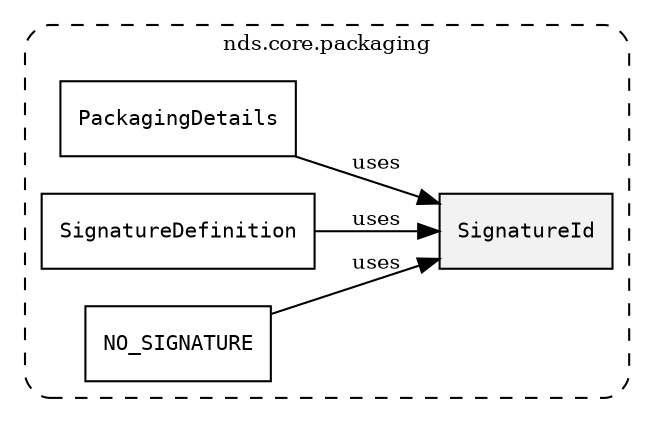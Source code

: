 /**
 * This dot file creates symbol collaboration diagram for SignatureId.
 */
digraph ZSERIO
{
    node [shape=box, fontsize=10];
    rankdir="LR";
    fontsize=10;
    tooltip="SignatureId collaboration diagram";

    subgraph "cluster_nds.core.packaging"
    {
        style="dashed, rounded";
        label="nds.core.packaging";
        tooltip="Package nds.core.packaging";
        href="../../../content/packages/nds.core.packaging.html#Package-nds-core-packaging";
        target="_parent";

        "SignatureId" [style="filled", fillcolor="#0000000D", target="_parent", label=<<font face="monospace"><table align="center" border="0" cellspacing="0" cellpadding="0"><tr><td href="../../../content/packages/nds.core.packaging.html#Subtype-SignatureId" title="Subtype defined in nds.core.packaging">SignatureId</td></tr></table></font>>];
        "PackagingDetails" [target="_parent", label=<<font face="monospace"><table align="center" border="0" cellspacing="0" cellpadding="0"><tr><td href="../../../content/packages/nds.core.packaging.html#Structure-PackagingDetails" title="Structure defined in nds.core.packaging">PackagingDetails</td></tr></table></font>>];
        "SignatureDefinition" [target="_parent", label=<<font face="monospace"><table align="center" border="0" cellspacing="0" cellpadding="0"><tr><td href="../../../content/packages/nds.core.packaging.html#Structure-SignatureDefinition" title="Structure defined in nds.core.packaging">SignatureDefinition</td></tr></table></font>>];
        "NO_SIGNATURE" [target="_parent", label=<<font face="monospace"><table align="center" border="0" cellspacing="0" cellpadding="0"><tr><td href="../../../content/packages/nds.core.packaging.html#Constant-NO_SIGNATURE" title="Constant defined in nds.core.packaging">NO_SIGNATURE</td></tr></table></font>>];
    }

    "PackagingDetails" -> "SignatureId" [label="uses", fontsize=10];
    "SignatureDefinition" -> "SignatureId" [label="uses", fontsize=10];
    "NO_SIGNATURE" -> "SignatureId" [label="uses", fontsize=10];
}

